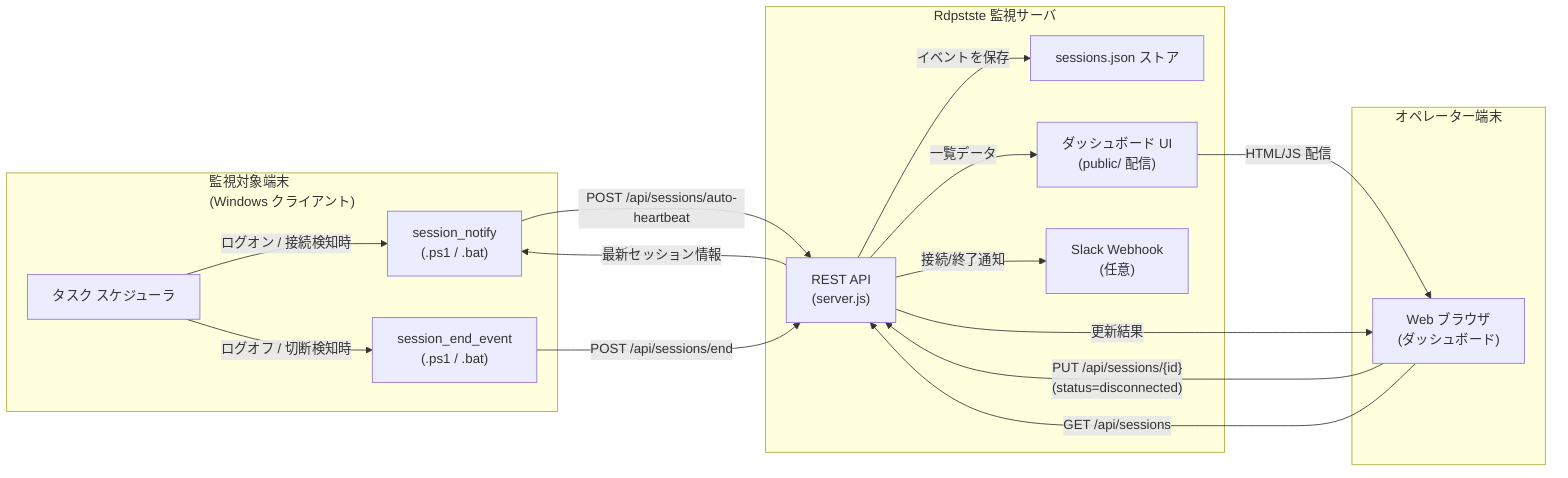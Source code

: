 graph LR
    subgraph MonitoredEndpoint["監視対象端末\n(Windows クライアント)"]
        TaskScheduler["タスク スケジューラ"]
        Notify["session_notify\n(.ps1 / .bat)"]
        SessionEnd["session_end_event\n(.ps1 / .bat)"]
    end

    subgraph OperatorDevice["オペレーター端末"]
        Browser["Web ブラウザ\n(ダッシュボード)"]
    end

    subgraph MonitoringServer["Rdpstste 監視サーバ"]
        API["REST API\n(server.js)"]
        Store["sessions.json ストア"]
        Dashboard["ダッシュボード UI\n(public/ 配信)"]
        Slack["Slack Webhook\n(任意)"]
    end

    TaskScheduler -- "ログオン / 接続検知時" --> Notify
    TaskScheduler -- "ログオフ / 切断検知時" --> SessionEnd
    Notify -- "POST /api/sessions/auto-heartbeat" --> API
    SessionEnd -- "POST /api/sessions/end" --> API
    Browser -- "PUT /api/sessions/{id}\n(status=disconnected)" --> API
    Browser -- "GET /api/sessions" --> API
    API -- "イベントを保存" --> Store
    API -- "一覧データ" --> Dashboard
    Dashboard -- "HTML/JS 配信" --> Browser
    API -- "接続/終了通知" --> Slack
    API -- "最新セッション情報" --> Notify
    API -- "更新結果" --> Browser